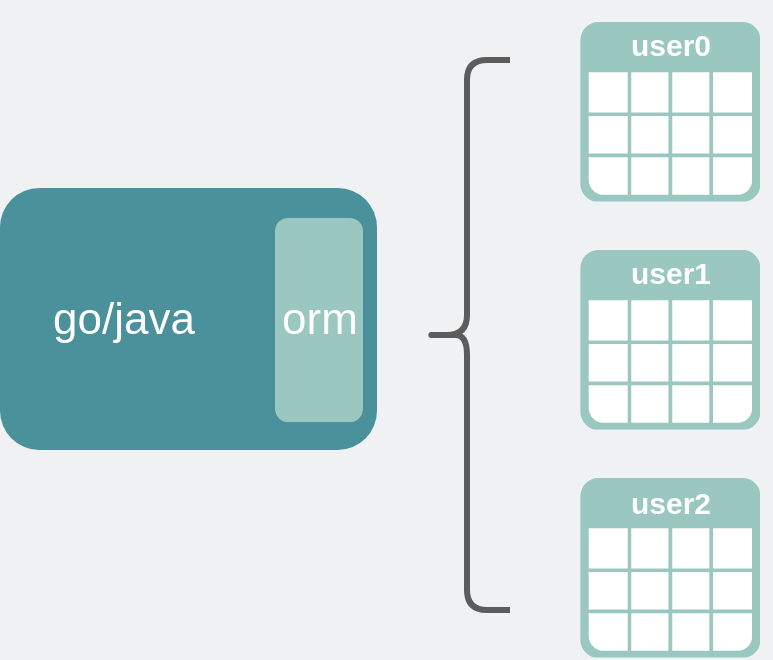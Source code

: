 <mxfile version="18.0.5" type="github">
  <diagram id="3228e29e-7158-1315-38df-8450db1d8a1d" name="Page-1">
    <mxGraphModel dx="669" dy="-701" grid="0" gridSize="10" guides="1" tooltips="1" connect="1" arrows="1" fold="1" page="1" pageScale="1" pageWidth="600" pageHeight="350" background="#EFF1F3" math="0" shadow="0">
      <root>
        <mxCell id="0" />
        <mxCell id="1" parent="0" />
        <mxCell id="n8PQSL9Bu4Ly_2OT7yPN-3" value="" style="rounded=1;whiteSpace=wrap;html=1;fillColor=#4A919B;strokeColor=none;" parent="1" vertex="1">
          <mxGeometry x="107" y="1505" width="188.5" height="131" as="geometry" />
        </mxCell>
        <mxCell id="n8PQSL9Bu4Ly_2OT7yPN-6" value="" style="shadow=0;dashed=0;html=1;strokeColor=none;fillColor=#9AC7BF;labelPosition=center;verticalLabelPosition=bottom;verticalAlign=top;align=center;outlineConnect=0;shape=mxgraph.veeam.table;fontSize=22;" parent="1" vertex="1">
          <mxGeometry x="397.2" y="1422" width="89.8" height="89.8" as="geometry" />
        </mxCell>
        <mxCell id="n8PQSL9Bu4Ly_2OT7yPN-7" value="&lt;font color=&quot;#ffffff&quot; style=&quot;font-size: 22px;&quot;&gt;orm&lt;/font&gt;" style="rounded=1;whiteSpace=wrap;html=1;fillColor=#9AC7BF;strokeColor=none;" parent="1" vertex="1">
          <mxGeometry x="244.5" y="1520" width="44" height="102" as="geometry" />
        </mxCell>
        <mxCell id="n8PQSL9Bu4Ly_2OT7yPN-8" value="&lt;font color=&quot;#ffffff&quot;&gt;go/java&lt;/font&gt;" style="text;html=1;strokeColor=none;fillColor=none;align=center;verticalAlign=middle;whiteSpace=wrap;rounded=0;fontSize=22;" parent="1" vertex="1">
          <mxGeometry x="138.5" y="1555.5" width="60" height="30" as="geometry" />
        </mxCell>
        <mxCell id="n8PQSL9Bu4Ly_2OT7yPN-9" value="" style="shadow=0;dashed=0;html=1;strokeColor=none;fillColor=#9AC7BF;labelPosition=center;verticalLabelPosition=bottom;verticalAlign=top;align=center;outlineConnect=0;shape=mxgraph.veeam.table;fontSize=22;" parent="1" vertex="1">
          <mxGeometry x="397.2" y="1536" width="89.8" height="89.8" as="geometry" />
        </mxCell>
        <mxCell id="n8PQSL9Bu4Ly_2OT7yPN-10" value="" style="shadow=0;dashed=0;html=1;strokeColor=none;fillColor=#9AC7BF;labelPosition=center;verticalLabelPosition=bottom;verticalAlign=top;align=center;outlineConnect=0;shape=mxgraph.veeam.table;fontSize=22;" parent="1" vertex="1">
          <mxGeometry x="397.2" y="1650" width="89.8" height="89.8" as="geometry" />
        </mxCell>
        <mxCell id="n8PQSL9Bu4Ly_2OT7yPN-12" value="" style="shape=curlyBracket;whiteSpace=wrap;html=1;rounded=1;fontSize=22;fontColor=#FFFFFF;strokeColor=#5C5C5C;fillColor=none;strokeWidth=3;" parent="1" vertex="1">
          <mxGeometry x="319" y="1441" width="43" height="275" as="geometry" />
        </mxCell>
        <mxCell id="n8PQSL9Bu4Ly_2OT7yPN-13" value="&lt;span style=&quot;font-size: 15px;&quot;&gt;user0&lt;/span&gt;" style="text;strokeColor=none;fillColor=none;html=1;fontSize=24;fontStyle=1;verticalAlign=middle;align=center;fontColor=#FFFFFF;" parent="1" vertex="1">
          <mxGeometry x="392.1" y="1411" width="100" height="40" as="geometry" />
        </mxCell>
        <mxCell id="n8PQSL9Bu4Ly_2OT7yPN-14" value="&lt;span style=&quot;font-size: 15px;&quot;&gt;user1&lt;/span&gt;&lt;span style=&quot;color: rgba(0, 0, 0, 0); font-family: monospace; font-size: 0px; font-weight: 400; text-align: start;&quot;&gt;%3CmxGraphModel%3E%3Croot%3E%3CmxCell%20id%3D%220%22%2F%3E%3CmxCell%20id%3D%221%22%20parent%3D%220%22%2F%3E%3CmxCell%20id%3D%222%22%20value%3D%22%26lt%3Bspan%20style%3D%26quot%3Bfont-size%3A%2015px%3B%26quot%3B%26gt%3Buser0%26lt%3B%2Fspan%26gt%3B%22%20style%3D%22text%3BstrokeColor%3Dnone%3BfillColor%3Dnone%3Bhtml%3D1%3BfontSize%3D24%3BfontStyle%3D1%3BverticalAlign%3Dmiddle%3Balign%3Dcenter%3BfontColor%3D%23FFFFFF%3B%22%20vertex%3D%221%22%20parent%3D%221%22%3E%3CmxGeometry%20x%3D%22328.1%22%20y%3D%221315%22%20width%3D%22100%22%20height%3D%2240%22%20as%3D%22geometry%22%2F%3E%3C%2FmxCell%3E%3C%2Froot%3E%3C%2FmxGraphModel%3E&lt;/span&gt;" style="text;strokeColor=none;fillColor=none;html=1;fontSize=24;fontStyle=1;verticalAlign=middle;align=center;fontColor=#FFFFFF;" parent="1" vertex="1">
          <mxGeometry x="392.1" y="1525" width="100" height="40" as="geometry" />
        </mxCell>
        <mxCell id="n8PQSL9Bu4Ly_2OT7yPN-15" value="&lt;span style=&quot;font-size: 15px;&quot;&gt;user2&lt;/span&gt;" style="text;strokeColor=none;fillColor=none;html=1;fontSize=24;fontStyle=1;verticalAlign=middle;align=center;fontColor=#FFFFFF;" parent="1" vertex="1">
          <mxGeometry x="392.1" y="1640" width="100" height="40" as="geometry" />
        </mxCell>
      </root>
    </mxGraphModel>
  </diagram>
</mxfile>
